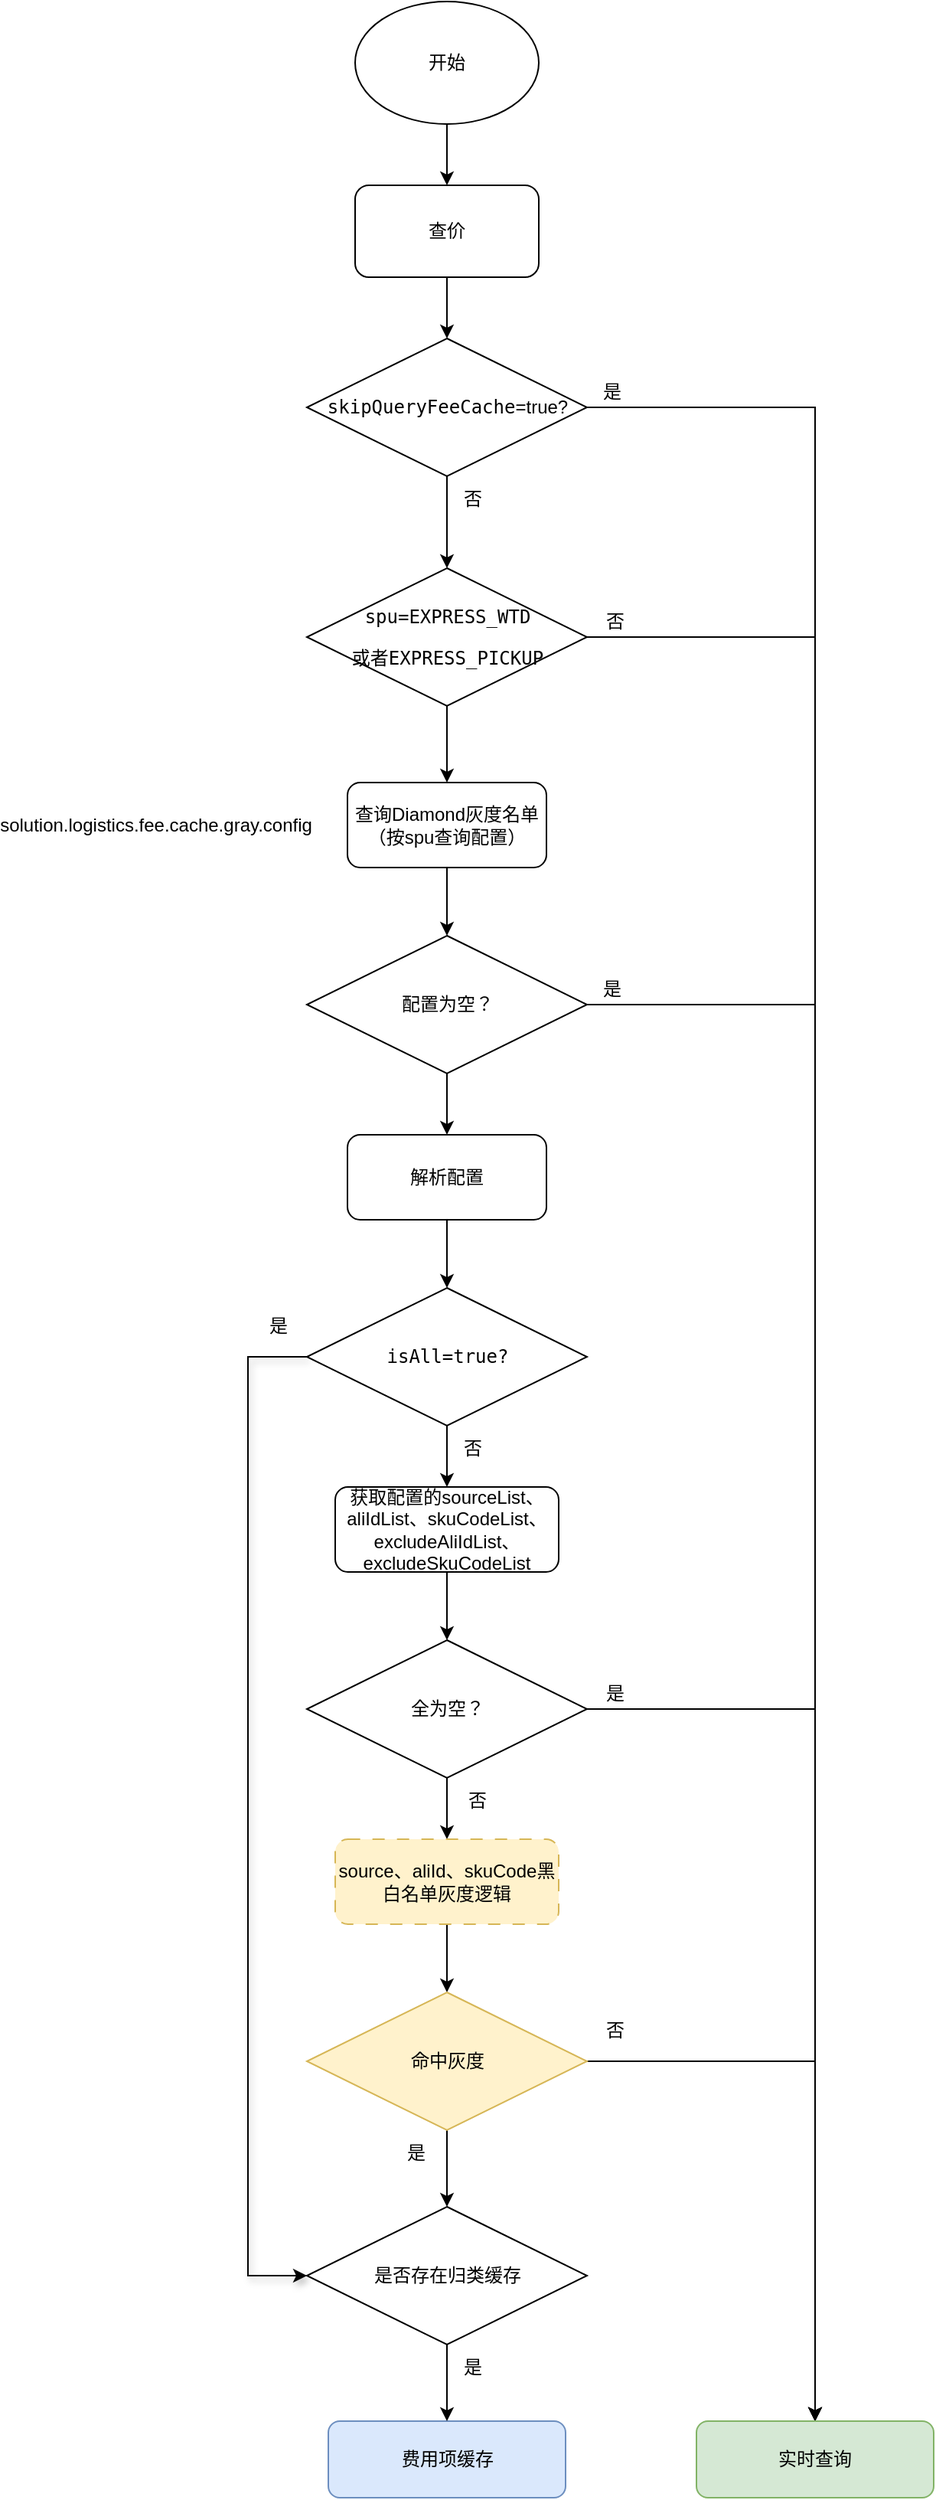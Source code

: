 <mxfile version="27.0.6">
  <diagram name="第 1 页" id="TPPGtjHfXh9HnJe1UCOh">
    <mxGraphModel dx="1298" dy="706" grid="1" gridSize="10" guides="1" tooltips="1" connect="1" arrows="1" fold="1" page="1" pageScale="1" pageWidth="827" pageHeight="1169" math="0" shadow="0">
      <root>
        <mxCell id="0" />
        <mxCell id="1" parent="0" />
        <mxCell id="j3raBT1PZoLHUKZPOAPg-1" style="edgeStyle=orthogonalEdgeStyle;rounded=0;orthogonalLoop=1;jettySize=auto;html=1;exitX=0.5;exitY=1;exitDx=0;exitDy=0;entryX=0.5;entryY=0;entryDx=0;entryDy=0;" edge="1" parent="1" source="cltNmSNRFCDmhToncjLq-1" target="cltNmSNRFCDmhToncjLq-2">
          <mxGeometry relative="1" as="geometry" />
        </mxCell>
        <mxCell id="cltNmSNRFCDmhToncjLq-1" value="开始" style="ellipse;whiteSpace=wrap;html=1;fillColor=none;" parent="1" vertex="1">
          <mxGeometry x="280" y="60" width="120" height="80" as="geometry" />
        </mxCell>
        <mxCell id="j3raBT1PZoLHUKZPOAPg-2" style="edgeStyle=orthogonalEdgeStyle;rounded=0;orthogonalLoop=1;jettySize=auto;html=1;exitX=0.5;exitY=1;exitDx=0;exitDy=0;entryX=0.5;entryY=0;entryDx=0;entryDy=0;" edge="1" parent="1" source="cltNmSNRFCDmhToncjLq-2" target="cltNmSNRFCDmhToncjLq-3">
          <mxGeometry relative="1" as="geometry" />
        </mxCell>
        <mxCell id="cltNmSNRFCDmhToncjLq-2" value="查价" style="rounded=1;whiteSpace=wrap;html=1;fillColor=none;" parent="1" vertex="1">
          <mxGeometry x="280" y="180" width="120" height="60" as="geometry" />
        </mxCell>
        <mxCell id="cltNmSNRFCDmhToncjLq-5" style="edgeStyle=orthogonalEdgeStyle;rounded=0;orthogonalLoop=1;jettySize=auto;html=1;exitX=1;exitY=0.5;exitDx=0;exitDy=0;entryX=0.5;entryY=0;entryDx=0;entryDy=0;" parent="1" source="cltNmSNRFCDmhToncjLq-3" target="j3raBT1PZoLHUKZPOAPg-5" edge="1">
          <mxGeometry relative="1" as="geometry">
            <mxPoint x="580" y="470" as="targetPoint" />
          </mxGeometry>
        </mxCell>
        <mxCell id="cltNmSNRFCDmhToncjLq-8" style="edgeStyle=orthogonalEdgeStyle;rounded=0;orthogonalLoop=1;jettySize=auto;html=1;exitX=0.5;exitY=1;exitDx=0;exitDy=0;entryX=0.5;entryY=0;entryDx=0;entryDy=0;" parent="1" source="cltNmSNRFCDmhToncjLq-3" target="cltNmSNRFCDmhToncjLq-7" edge="1">
          <mxGeometry relative="1" as="geometry" />
        </mxCell>
        <mxCell id="cltNmSNRFCDmhToncjLq-3" value="&lt;pre&gt;skipQueryFeeCache&lt;font face=&quot;Helvetica&quot;&gt;&lt;span style=&quot;white-space: normal;&quot;&gt;=true?&lt;/span&gt;&lt;/font&gt;&lt;/pre&gt;" style="rhombus;whiteSpace=wrap;html=1;fillColor=none;" parent="1" vertex="1">
          <mxGeometry x="248.5" y="280" width="183" height="90" as="geometry" />
        </mxCell>
        <mxCell id="cltNmSNRFCDmhToncjLq-6" value="是" style="text;html=1;align=center;verticalAlign=middle;whiteSpace=wrap;rounded=0;" parent="1" vertex="1">
          <mxGeometry x="417.5" y="300" width="60" height="30" as="geometry" />
        </mxCell>
        <mxCell id="cltNmSNRFCDmhToncjLq-15" style="edgeStyle=orthogonalEdgeStyle;rounded=0;orthogonalLoop=1;jettySize=auto;html=1;exitX=0.5;exitY=1;exitDx=0;exitDy=0;entryX=0.5;entryY=0;entryDx=0;entryDy=0;" parent="1" source="cltNmSNRFCDmhToncjLq-7" target="cltNmSNRFCDmhToncjLq-13" edge="1">
          <mxGeometry relative="1" as="geometry" />
        </mxCell>
        <mxCell id="j3raBT1PZoLHUKZPOAPg-6" style="edgeStyle=orthogonalEdgeStyle;rounded=0;orthogonalLoop=1;jettySize=auto;html=1;exitX=1;exitY=0.5;exitDx=0;exitDy=0;entryX=0.5;entryY=0;entryDx=0;entryDy=0;" edge="1" parent="1" source="cltNmSNRFCDmhToncjLq-7" target="j3raBT1PZoLHUKZPOAPg-5">
          <mxGeometry relative="1" as="geometry" />
        </mxCell>
        <mxCell id="cltNmSNRFCDmhToncjLq-7" value="&lt;pre&gt;spu=EXPRESS_WTD&lt;/pre&gt;&lt;pre&gt;或者EXPRESS_PICKUP&lt;/pre&gt;" style="rhombus;whiteSpace=wrap;html=1;fillColor=none;" parent="1" vertex="1">
          <mxGeometry x="248.5" y="430" width="183" height="90" as="geometry" />
        </mxCell>
        <mxCell id="cltNmSNRFCDmhToncjLq-9" value="否" style="text;html=1;align=center;verticalAlign=middle;whiteSpace=wrap;rounded=0;" parent="1" vertex="1">
          <mxGeometry x="327" y="370" width="60" height="30" as="geometry" />
        </mxCell>
        <mxCell id="cltNmSNRFCDmhToncjLq-12" value="否" style="text;html=1;align=center;verticalAlign=middle;whiteSpace=wrap;rounded=0;" parent="1" vertex="1">
          <mxGeometry x="420" y="450" width="60" height="30" as="geometry" />
        </mxCell>
        <mxCell id="cltNmSNRFCDmhToncjLq-19" style="edgeStyle=orthogonalEdgeStyle;rounded=0;orthogonalLoop=1;jettySize=auto;html=1;exitX=0.5;exitY=1;exitDx=0;exitDy=0;entryX=0.5;entryY=0;entryDx=0;entryDy=0;" parent="1" source="cltNmSNRFCDmhToncjLq-13" target="cltNmSNRFCDmhToncjLq-17" edge="1">
          <mxGeometry relative="1" as="geometry" />
        </mxCell>
        <mxCell id="cltNmSNRFCDmhToncjLq-13" value="查询Diamond灰度名单（按spu查询配置）" style="rounded=1;whiteSpace=wrap;html=1;fillColor=none;" parent="1" vertex="1">
          <mxGeometry x="275" y="570" width="130" height="55.5" as="geometry" />
        </mxCell>
        <mxCell id="cltNmSNRFCDmhToncjLq-14" value="solution.logistics.fee.cache.gray.config" style="text;html=1;align=center;verticalAlign=middle;whiteSpace=wrap;rounded=0;" parent="1" vertex="1">
          <mxGeometry x="120" y="582.75" width="60" height="30" as="geometry" />
        </mxCell>
        <mxCell id="cltNmSNRFCDmhToncjLq-21" style="edgeStyle=orthogonalEdgeStyle;rounded=0;orthogonalLoop=1;jettySize=auto;html=1;exitX=0.5;exitY=1;exitDx=0;exitDy=0;entryX=0.5;entryY=0;entryDx=0;entryDy=0;" parent="1" source="cltNmSNRFCDmhToncjLq-17" target="cltNmSNRFCDmhToncjLq-20" edge="1">
          <mxGeometry relative="1" as="geometry" />
        </mxCell>
        <mxCell id="j3raBT1PZoLHUKZPOAPg-7" style="edgeStyle=orthogonalEdgeStyle;rounded=0;orthogonalLoop=1;jettySize=auto;html=1;exitX=1;exitY=0.5;exitDx=0;exitDy=0;entryX=0.5;entryY=0;entryDx=0;entryDy=0;" edge="1" parent="1" source="cltNmSNRFCDmhToncjLq-17" target="j3raBT1PZoLHUKZPOAPg-5">
          <mxGeometry relative="1" as="geometry" />
        </mxCell>
        <mxCell id="cltNmSNRFCDmhToncjLq-17" value="&lt;pre&gt;配置为空？&lt;/pre&gt;" style="rhombus;whiteSpace=wrap;html=1;fillColor=none;" parent="1" vertex="1">
          <mxGeometry x="248.5" y="670" width="183" height="90" as="geometry" />
        </mxCell>
        <mxCell id="cltNmSNRFCDmhToncjLq-23" style="edgeStyle=orthogonalEdgeStyle;rounded=0;orthogonalLoop=1;jettySize=auto;html=1;exitX=0.5;exitY=1;exitDx=0;exitDy=0;entryX=0.5;entryY=0;entryDx=0;entryDy=0;" parent="1" source="cltNmSNRFCDmhToncjLq-20" target="cltNmSNRFCDmhToncjLq-22" edge="1">
          <mxGeometry relative="1" as="geometry" />
        </mxCell>
        <mxCell id="cltNmSNRFCDmhToncjLq-20" value="解析配置" style="rounded=1;whiteSpace=wrap;html=1;fillColor=none;" parent="1" vertex="1">
          <mxGeometry x="275" y="800" width="130" height="55.5" as="geometry" />
        </mxCell>
        <mxCell id="cltNmSNRFCDmhToncjLq-26" style="edgeStyle=orthogonalEdgeStyle;rounded=0;orthogonalLoop=1;jettySize=auto;html=1;exitX=0;exitY=0.5;exitDx=0;exitDy=0;entryX=0;entryY=0.5;entryDx=0;entryDy=0;shadow=1;" parent="1" source="cltNmSNRFCDmhToncjLq-22" target="a6iSvklIxvKC9HmYW-_m-1" edge="1">
          <mxGeometry relative="1" as="geometry">
            <Array as="points">
              <mxPoint x="210" y="945" />
              <mxPoint x="210" y="1545" />
            </Array>
          </mxGeometry>
        </mxCell>
        <mxCell id="cltNmSNRFCDmhToncjLq-32" style="edgeStyle=orthogonalEdgeStyle;rounded=0;orthogonalLoop=1;jettySize=auto;html=1;exitX=0.5;exitY=1;exitDx=0;exitDy=0;entryX=0.5;entryY=0;entryDx=0;entryDy=0;" parent="1" source="cltNmSNRFCDmhToncjLq-22" target="cltNmSNRFCDmhToncjLq-29" edge="1">
          <mxGeometry relative="1" as="geometry" />
        </mxCell>
        <mxCell id="cltNmSNRFCDmhToncjLq-22" value="&lt;pre&gt;&lt;div style=&quot;&quot;&gt;&lt;pre style=&quot;&quot;&gt;isAll=true?&lt;/pre&gt;&lt;/div&gt;&lt;/pre&gt;" style="rhombus;whiteSpace=wrap;html=1;fillColor=none;" parent="1" vertex="1">
          <mxGeometry x="248.5" y="900" width="183" height="90" as="geometry" />
        </mxCell>
        <mxCell id="cltNmSNRFCDmhToncjLq-24" value="是" style="text;html=1;align=center;verticalAlign=middle;whiteSpace=wrap;rounded=0;" parent="1" vertex="1">
          <mxGeometry x="417.5" y="690" width="60" height="30" as="geometry" />
        </mxCell>
        <mxCell id="cltNmSNRFCDmhToncjLq-25" value="费用项缓存" style="rounded=1;whiteSpace=wrap;html=1;fillColor=#dae8fc;strokeColor=#6c8ebf;" parent="1" vertex="1">
          <mxGeometry x="262.5" y="1640" width="155" height="50" as="geometry" />
        </mxCell>
        <mxCell id="cltNmSNRFCDmhToncjLq-27" value="是" style="text;html=1;align=center;verticalAlign=middle;whiteSpace=wrap;rounded=0;" parent="1" vertex="1">
          <mxGeometry x="200" y="910" width="60" height="30" as="geometry" />
        </mxCell>
        <mxCell id="cltNmSNRFCDmhToncjLq-33" style="edgeStyle=orthogonalEdgeStyle;rounded=0;orthogonalLoop=1;jettySize=auto;html=1;exitX=0.5;exitY=1;exitDx=0;exitDy=0;entryX=0.5;entryY=0;entryDx=0;entryDy=0;" parent="1" source="cltNmSNRFCDmhToncjLq-29" target="cltNmSNRFCDmhToncjLq-30" edge="1">
          <mxGeometry relative="1" as="geometry" />
        </mxCell>
        <mxCell id="cltNmSNRFCDmhToncjLq-29" value="获取配置的sourceList、aliIdList、skuCodeList、excludeAliIdList、excludeSkuCodeList" style="rounded=1;whiteSpace=wrap;html=1;fillColor=none;" parent="1" vertex="1">
          <mxGeometry x="267" y="1030" width="146" height="55.5" as="geometry" />
        </mxCell>
        <mxCell id="j3raBT1PZoLHUKZPOAPg-3" style="edgeStyle=orthogonalEdgeStyle;rounded=0;orthogonalLoop=1;jettySize=auto;html=1;exitX=0.5;exitY=1;exitDx=0;exitDy=0;entryX=0.5;entryY=0;entryDx=0;entryDy=0;" edge="1" parent="1" source="cltNmSNRFCDmhToncjLq-30" target="cltNmSNRFCDmhToncjLq-35">
          <mxGeometry relative="1" as="geometry" />
        </mxCell>
        <mxCell id="j3raBT1PZoLHUKZPOAPg-9" style="edgeStyle=orthogonalEdgeStyle;rounded=0;orthogonalLoop=1;jettySize=auto;html=1;exitX=1;exitY=0.5;exitDx=0;exitDy=0;entryX=0.5;entryY=0;entryDx=0;entryDy=0;" edge="1" parent="1" source="cltNmSNRFCDmhToncjLq-30" target="j3raBT1PZoLHUKZPOAPg-5">
          <mxGeometry relative="1" as="geometry" />
        </mxCell>
        <mxCell id="cltNmSNRFCDmhToncjLq-30" value="&lt;pre&gt;&lt;div style=&quot;&quot;&gt;&lt;pre style=&quot;&quot;&gt;全为空？&lt;/pre&gt;&lt;/div&gt;&lt;/pre&gt;" style="rhombus;whiteSpace=wrap;html=1;fillColor=none;" parent="1" vertex="1">
          <mxGeometry x="248.5" y="1130" width="183" height="90" as="geometry" />
        </mxCell>
        <mxCell id="cltNmSNRFCDmhToncjLq-34" value="是" style="text;html=1;align=center;verticalAlign=middle;whiteSpace=wrap;rounded=0;" parent="1" vertex="1">
          <mxGeometry x="420" y="1150" width="60" height="30" as="geometry" />
        </mxCell>
        <mxCell id="a6iSvklIxvKC9HmYW-_m-3" style="edgeStyle=orthogonalEdgeStyle;rounded=0;orthogonalLoop=1;jettySize=auto;html=1;exitX=0.5;exitY=1;exitDx=0;exitDy=0;entryX=0.5;entryY=0;entryDx=0;entryDy=0;" parent="1" source="cltNmSNRFCDmhToncjLq-35" target="a6iSvklIxvKC9HmYW-_m-2" edge="1">
          <mxGeometry relative="1" as="geometry" />
        </mxCell>
        <mxCell id="cltNmSNRFCDmhToncjLq-35" value="source、aliId、skuCode黑白名单灰度逻辑" style="rounded=1;whiteSpace=wrap;html=1;fillColor=#fff2cc;dashed=1;dashPattern=8 8;strokeColor=#d6b656;" parent="1" vertex="1">
          <mxGeometry x="267" y="1260" width="146" height="55.5" as="geometry" />
        </mxCell>
        <mxCell id="cltNmSNRFCDmhToncjLq-43" style="edgeStyle=orthogonalEdgeStyle;rounded=0;orthogonalLoop=1;jettySize=auto;html=1;exitX=0.5;exitY=1;exitDx=0;exitDy=0;entryX=0.5;entryY=0;entryDx=0;entryDy=0;" parent="1" edge="1">
          <mxGeometry relative="1" as="geometry">
            <mxPoint x="351.5" y="1460" as="sourcePoint" />
            <mxPoint x="351.5" y="1460" as="targetPoint" />
          </mxGeometry>
        </mxCell>
        <mxCell id="cltNmSNRFCDmhToncjLq-38" value="是" style="text;html=1;align=center;verticalAlign=middle;whiteSpace=wrap;rounded=0;" parent="1" vertex="1">
          <mxGeometry x="290" y="1450" width="60" height="30" as="geometry" />
        </mxCell>
        <mxCell id="cltNmSNRFCDmhToncjLq-42" value="否" style="text;html=1;align=center;verticalAlign=middle;whiteSpace=wrap;rounded=0;" parent="1" vertex="1">
          <mxGeometry x="420" y="1370" width="60" height="30" as="geometry" />
        </mxCell>
        <mxCell id="a6iSvklIxvKC9HmYW-_m-5" style="edgeStyle=orthogonalEdgeStyle;rounded=0;orthogonalLoop=1;jettySize=auto;html=1;exitX=0.5;exitY=1;exitDx=0;exitDy=0;entryX=0.5;entryY=0;entryDx=0;entryDy=0;" parent="1" source="a6iSvklIxvKC9HmYW-_m-1" target="cltNmSNRFCDmhToncjLq-25" edge="1">
          <mxGeometry relative="1" as="geometry" />
        </mxCell>
        <mxCell id="a6iSvklIxvKC9HmYW-_m-1" value="&lt;pre&gt;&lt;div style=&quot;&quot;&gt;&lt;pre style=&quot;&quot;&gt;是否存在归类缓存&lt;/pre&gt;&lt;/div&gt;&lt;/pre&gt;" style="rhombus;whiteSpace=wrap;html=1;fillColor=none;" parent="1" vertex="1">
          <mxGeometry x="248.5" y="1500" width="183" height="90" as="geometry" />
        </mxCell>
        <mxCell id="a6iSvklIxvKC9HmYW-_m-4" style="edgeStyle=orthogonalEdgeStyle;rounded=0;orthogonalLoop=1;jettySize=auto;html=1;exitX=0.5;exitY=1;exitDx=0;exitDy=0;entryX=0.5;entryY=0;entryDx=0;entryDy=0;" parent="1" source="a6iSvklIxvKC9HmYW-_m-2" target="a6iSvklIxvKC9HmYW-_m-1" edge="1">
          <mxGeometry relative="1" as="geometry" />
        </mxCell>
        <mxCell id="j3raBT1PZoLHUKZPOAPg-11" style="edgeStyle=orthogonalEdgeStyle;rounded=0;orthogonalLoop=1;jettySize=auto;html=1;exitX=1;exitY=0.5;exitDx=0;exitDy=0;entryX=0.5;entryY=0;entryDx=0;entryDy=0;" edge="1" parent="1" source="a6iSvklIxvKC9HmYW-_m-2" target="j3raBT1PZoLHUKZPOAPg-5">
          <mxGeometry relative="1" as="geometry" />
        </mxCell>
        <mxCell id="a6iSvklIxvKC9HmYW-_m-2" value="&lt;pre&gt;&lt;div style=&quot;&quot;&gt;&lt;pre style=&quot;&quot;&gt;命中灰度&lt;/pre&gt;&lt;/div&gt;&lt;/pre&gt;" style="rhombus;whiteSpace=wrap;html=1;fillColor=#fff2cc;strokeColor=#d6b656;" parent="1" vertex="1">
          <mxGeometry x="248.5" y="1360" width="183" height="90" as="geometry" />
        </mxCell>
        <mxCell id="a6iSvklIxvKC9HmYW-_m-6" value="是" style="text;html=1;align=center;verticalAlign=middle;whiteSpace=wrap;rounded=0;" parent="1" vertex="1">
          <mxGeometry x="327" y="1590" width="60" height="30" as="geometry" />
        </mxCell>
        <mxCell id="j3raBT1PZoLHUKZPOAPg-5" value="实时查询" style="rounded=1;whiteSpace=wrap;html=1;fillColor=#d5e8d4;strokeColor=#82b366;" vertex="1" parent="1">
          <mxGeometry x="503" y="1640" width="155" height="50" as="geometry" />
        </mxCell>
        <mxCell id="j3raBT1PZoLHUKZPOAPg-8" value="否" style="text;html=1;align=center;verticalAlign=middle;whiteSpace=wrap;rounded=0;" vertex="1" parent="1">
          <mxGeometry x="327" y="990" width="60" height="30" as="geometry" />
        </mxCell>
        <mxCell id="j3raBT1PZoLHUKZPOAPg-10" value="否" style="text;html=1;align=center;verticalAlign=middle;whiteSpace=wrap;rounded=0;" vertex="1" parent="1">
          <mxGeometry x="330" y="1220" width="60" height="30" as="geometry" />
        </mxCell>
      </root>
    </mxGraphModel>
  </diagram>
</mxfile>
